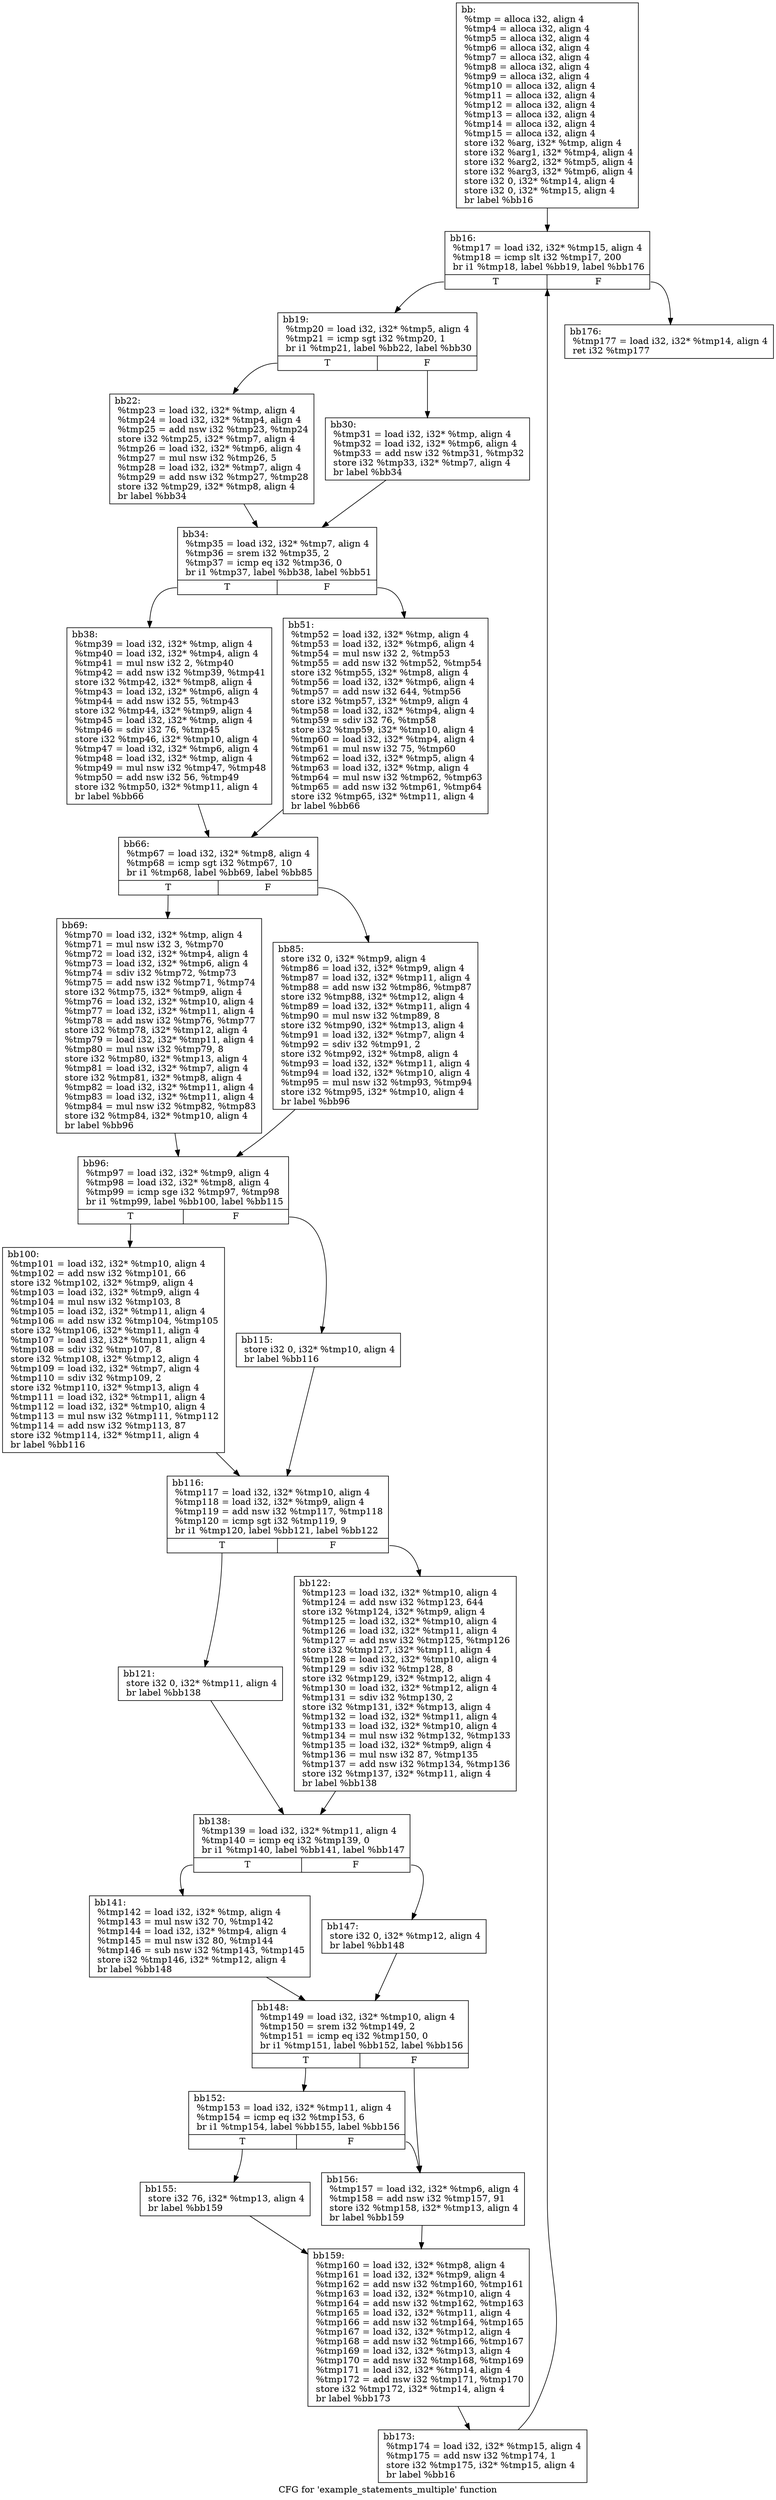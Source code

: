 digraph "CFG for 'example_statements_multiple' function" {
	label="CFG for 'example_statements_multiple' function";

	Node0x55fecf5c3e30 [shape=record,label="{bb:\l  %tmp = alloca i32, align 4\l  %tmp4 = alloca i32, align 4\l  %tmp5 = alloca i32, align 4\l  %tmp6 = alloca i32, align 4\l  %tmp7 = alloca i32, align 4\l  %tmp8 = alloca i32, align 4\l  %tmp9 = alloca i32, align 4\l  %tmp10 = alloca i32, align 4\l  %tmp11 = alloca i32, align 4\l  %tmp12 = alloca i32, align 4\l  %tmp13 = alloca i32, align 4\l  %tmp14 = alloca i32, align 4\l  %tmp15 = alloca i32, align 4\l  store i32 %arg, i32* %tmp, align 4\l  store i32 %arg1, i32* %tmp4, align 4\l  store i32 %arg2, i32* %tmp5, align 4\l  store i32 %arg3, i32* %tmp6, align 4\l  store i32 0, i32* %tmp14, align 4\l  store i32 0, i32* %tmp15, align 4\l  br label %bb16\l}"];
	Node0x55fecf5c3e30 -> Node0x55fecf5c4fb0;
	Node0x55fecf5c4fb0 [shape=record,label="{bb16:                                             \l  %tmp17 = load i32, i32* %tmp15, align 4\l  %tmp18 = icmp slt i32 %tmp17, 200\l  br i1 %tmp18, label %bb19, label %bb176\l|{<s0>T|<s1>F}}"];
	Node0x55fecf5c4fb0:s0 -> Node0x55fecf5c51c0;
	Node0x55fecf5c4fb0:s1 -> Node0x55fecf5c5290;
	Node0x55fecf5c51c0 [shape=record,label="{bb19:                                             \l  %tmp20 = load i32, i32* %tmp5, align 4\l  %tmp21 = icmp sgt i32 %tmp20, 1\l  br i1 %tmp21, label %bb22, label %bb30\l|{<s0>T|<s1>F}}"];
	Node0x55fecf5c51c0:s0 -> Node0x55fecf5c57c0;
	Node0x55fecf5c51c0:s1 -> Node0x55fecf5c5890;
	Node0x55fecf5c57c0 [shape=record,label="{bb22:                                             \l  %tmp23 = load i32, i32* %tmp, align 4\l  %tmp24 = load i32, i32* %tmp4, align 4\l  %tmp25 = add nsw i32 %tmp23, %tmp24\l  store i32 %tmp25, i32* %tmp7, align 4\l  %tmp26 = load i32, i32* %tmp6, align 4\l  %tmp27 = mul nsw i32 %tmp26, 5\l  %tmp28 = load i32, i32* %tmp7, align 4\l  %tmp29 = add nsw i32 %tmp27, %tmp28\l  store i32 %tmp29, i32* %tmp8, align 4\l  br label %bb34\l}"];
	Node0x55fecf5c57c0 -> Node0x55fecf5c5e70;
	Node0x55fecf5c5890 [shape=record,label="{bb30:                                             \l  %tmp31 = load i32, i32* %tmp, align 4\l  %tmp32 = load i32, i32* %tmp6, align 4\l  %tmp33 = add nsw i32 %tmp31, %tmp32\l  store i32 %tmp33, i32* %tmp7, align 4\l  br label %bb34\l}"];
	Node0x55fecf5c5890 -> Node0x55fecf5c5e70;
	Node0x55fecf5c5e70 [shape=record,label="{bb34:                                             \l  %tmp35 = load i32, i32* %tmp7, align 4\l  %tmp36 = srem i32 %tmp35, 2\l  %tmp37 = icmp eq i32 %tmp36, 0\l  br i1 %tmp37, label %bb38, label %bb51\l|{<s0>T|<s1>F}}"];
	Node0x55fecf5c5e70:s0 -> Node0x55fecf5c6320;
	Node0x55fecf5c5e70:s1 -> Node0x55fecf5c63f0;
	Node0x55fecf5c6320 [shape=record,label="{bb38:                                             \l  %tmp39 = load i32, i32* %tmp, align 4\l  %tmp40 = load i32, i32* %tmp4, align 4\l  %tmp41 = mul nsw i32 2, %tmp40\l  %tmp42 = add nsw i32 %tmp39, %tmp41\l  store i32 %tmp42, i32* %tmp8, align 4\l  %tmp43 = load i32, i32* %tmp6, align 4\l  %tmp44 = add nsw i32 55, %tmp43\l  store i32 %tmp44, i32* %tmp9, align 4\l  %tmp45 = load i32, i32* %tmp, align 4\l  %tmp46 = sdiv i32 76, %tmp45\l  store i32 %tmp46, i32* %tmp10, align 4\l  %tmp47 = load i32, i32* %tmp6, align 4\l  %tmp48 = load i32, i32* %tmp, align 4\l  %tmp49 = mul nsw i32 %tmp47, %tmp48\l  %tmp50 = add nsw i32 56, %tmp49\l  store i32 %tmp50, i32* %tmp11, align 4\l  br label %bb66\l}"];
	Node0x55fecf5c6320 -> Node0x55fecf5c7c10;
	Node0x55fecf5c63f0 [shape=record,label="{bb51:                                             \l  %tmp52 = load i32, i32* %tmp, align 4\l  %tmp53 = load i32, i32* %tmp6, align 4\l  %tmp54 = mul nsw i32 2, %tmp53\l  %tmp55 = add nsw i32 %tmp52, %tmp54\l  store i32 %tmp55, i32* %tmp8, align 4\l  %tmp56 = load i32, i32* %tmp6, align 4\l  %tmp57 = add nsw i32 644, %tmp56\l  store i32 %tmp57, i32* %tmp9, align 4\l  %tmp58 = load i32, i32* %tmp4, align 4\l  %tmp59 = sdiv i32 76, %tmp58\l  store i32 %tmp59, i32* %tmp10, align 4\l  %tmp60 = load i32, i32* %tmp4, align 4\l  %tmp61 = mul nsw i32 75, %tmp60\l  %tmp62 = load i32, i32* %tmp5, align 4\l  %tmp63 = load i32, i32* %tmp, align 4\l  %tmp64 = mul nsw i32 %tmp62, %tmp63\l  %tmp65 = add nsw i32 %tmp61, %tmp64\l  store i32 %tmp65, i32* %tmp11, align 4\l  br label %bb66\l}"];
	Node0x55fecf5c63f0 -> Node0x55fecf5c7c10;
	Node0x55fecf5c7c10 [shape=record,label="{bb66:                                             \l  %tmp67 = load i32, i32* %tmp8, align 4\l  %tmp68 = icmp sgt i32 %tmp67, 10\l  br i1 %tmp68, label %bb69, label %bb85\l|{<s0>T|<s1>F}}"];
	Node0x55fecf5c7c10:s0 -> Node0x55fecf5c87f0;
	Node0x55fecf5c7c10:s1 -> Node0x55fecf5c88c0;
	Node0x55fecf5c87f0 [shape=record,label="{bb69:                                             \l  %tmp70 = load i32, i32* %tmp, align 4\l  %tmp71 = mul nsw i32 3, %tmp70\l  %tmp72 = load i32, i32* %tmp4, align 4\l  %tmp73 = load i32, i32* %tmp6, align 4\l  %tmp74 = sdiv i32 %tmp72, %tmp73\l  %tmp75 = add nsw i32 %tmp71, %tmp74\l  store i32 %tmp75, i32* %tmp9, align 4\l  %tmp76 = load i32, i32* %tmp10, align 4\l  %tmp77 = load i32, i32* %tmp11, align 4\l  %tmp78 = add nsw i32 %tmp76, %tmp77\l  store i32 %tmp78, i32* %tmp12, align 4\l  %tmp79 = load i32, i32* %tmp11, align 4\l  %tmp80 = mul nsw i32 %tmp79, 8\l  store i32 %tmp80, i32* %tmp13, align 4\l  %tmp81 = load i32, i32* %tmp7, align 4\l  store i32 %tmp81, i32* %tmp8, align 4\l  %tmp82 = load i32, i32* %tmp11, align 4\l  %tmp83 = load i32, i32* %tmp11, align 4\l  %tmp84 = mul nsw i32 %tmp82, %tmp83\l  store i32 %tmp84, i32* %tmp10, align 4\l  br label %bb96\l}"];
	Node0x55fecf5c87f0 -> Node0x55fecf5c9480;
	Node0x55fecf5c88c0 [shape=record,label="{bb85:                                             \l  store i32 0, i32* %tmp9, align 4\l  %tmp86 = load i32, i32* %tmp9, align 4\l  %tmp87 = load i32, i32* %tmp11, align 4\l  %tmp88 = add nsw i32 %tmp86, %tmp87\l  store i32 %tmp88, i32* %tmp12, align 4\l  %tmp89 = load i32, i32* %tmp11, align 4\l  %tmp90 = mul nsw i32 %tmp89, 8\l  store i32 %tmp90, i32* %tmp13, align 4\l  %tmp91 = load i32, i32* %tmp7, align 4\l  %tmp92 = sdiv i32 %tmp91, 2\l  store i32 %tmp92, i32* %tmp8, align 4\l  %tmp93 = load i32, i32* %tmp11, align 4\l  %tmp94 = load i32, i32* %tmp10, align 4\l  %tmp95 = mul nsw i32 %tmp93, %tmp94\l  store i32 %tmp95, i32* %tmp10, align 4\l  br label %bb96\l}"];
	Node0x55fecf5c88c0 -> Node0x55fecf5c9480;
	Node0x55fecf5c9480 [shape=record,label="{bb96:                                             \l  %tmp97 = load i32, i32* %tmp9, align 4\l  %tmp98 = load i32, i32* %tmp8, align 4\l  %tmp99 = icmp sge i32 %tmp97, %tmp98\l  br i1 %tmp99, label %bb100, label %bb115\l|{<s0>T|<s1>F}}"];
	Node0x55fecf5c9480:s0 -> Node0x55fecf5c7500;
	Node0x55fecf5c9480:s1 -> Node0x55fecf5c75d0;
	Node0x55fecf5c7500 [shape=record,label="{bb100:                                            \l  %tmp101 = load i32, i32* %tmp10, align 4\l  %tmp102 = add nsw i32 %tmp101, 66\l  store i32 %tmp102, i32* %tmp9, align 4\l  %tmp103 = load i32, i32* %tmp9, align 4\l  %tmp104 = mul nsw i32 %tmp103, 8\l  %tmp105 = load i32, i32* %tmp11, align 4\l  %tmp106 = add nsw i32 %tmp104, %tmp105\l  store i32 %tmp106, i32* %tmp11, align 4\l  %tmp107 = load i32, i32* %tmp11, align 4\l  %tmp108 = sdiv i32 %tmp107, 8\l  store i32 %tmp108, i32* %tmp12, align 4\l  %tmp109 = load i32, i32* %tmp7, align 4\l  %tmp110 = sdiv i32 %tmp109, 2\l  store i32 %tmp110, i32* %tmp13, align 4\l  %tmp111 = load i32, i32* %tmp11, align 4\l  %tmp112 = load i32, i32* %tmp10, align 4\l  %tmp113 = mul nsw i32 %tmp111, %tmp112\l  %tmp114 = add nsw i32 %tmp113, 87\l  store i32 %tmp114, i32* %tmp11, align 4\l  br label %bb116\l}"];
	Node0x55fecf5c7500 -> Node0x55fecf5cb8c0;
	Node0x55fecf5c75d0 [shape=record,label="{bb115:                                            \l  store i32 0, i32* %tmp10, align 4\l  br label %bb116\l}"];
	Node0x55fecf5c75d0 -> Node0x55fecf5cb8c0;
	Node0x55fecf5cb8c0 [shape=record,label="{bb116:                                            \l  %tmp117 = load i32, i32* %tmp10, align 4\l  %tmp118 = load i32, i32* %tmp9, align 4\l  %tmp119 = add nsw i32 %tmp117, %tmp118\l  %tmp120 = icmp sgt i32 %tmp119, 9\l  br i1 %tmp120, label %bb121, label %bb122\l|{<s0>T|<s1>F}}"];
	Node0x55fecf5cb8c0:s0 -> Node0x55fecf5cbc60;
	Node0x55fecf5cb8c0:s1 -> Node0x55fecf5cbd30;
	Node0x55fecf5cbc60 [shape=record,label="{bb121:                                            \l  store i32 0, i32* %tmp11, align 4\l  br label %bb138\l}"];
	Node0x55fecf5cbc60 -> Node0x55fecf5cbf10;
	Node0x55fecf5cbd30 [shape=record,label="{bb122:                                            \l  %tmp123 = load i32, i32* %tmp10, align 4\l  %tmp124 = add nsw i32 %tmp123, 644\l  store i32 %tmp124, i32* %tmp9, align 4\l  %tmp125 = load i32, i32* %tmp10, align 4\l  %tmp126 = load i32, i32* %tmp11, align 4\l  %tmp127 = add nsw i32 %tmp125, %tmp126\l  store i32 %tmp127, i32* %tmp11, align 4\l  %tmp128 = load i32, i32* %tmp10, align 4\l  %tmp129 = sdiv i32 %tmp128, 8\l  store i32 %tmp129, i32* %tmp12, align 4\l  %tmp130 = load i32, i32* %tmp12, align 4\l  %tmp131 = sdiv i32 %tmp130, 2\l  store i32 %tmp131, i32* %tmp13, align 4\l  %tmp132 = load i32, i32* %tmp11, align 4\l  %tmp133 = load i32, i32* %tmp10, align 4\l  %tmp134 = mul nsw i32 %tmp132, %tmp133\l  %tmp135 = load i32, i32* %tmp9, align 4\l  %tmp136 = mul nsw i32 87, %tmp135\l  %tmp137 = add nsw i32 %tmp134, %tmp136\l  store i32 %tmp137, i32* %tmp11, align 4\l  br label %bb138\l}"];
	Node0x55fecf5cbd30 -> Node0x55fecf5cbf10;
	Node0x55fecf5cbf10 [shape=record,label="{bb138:                                            \l  %tmp139 = load i32, i32* %tmp11, align 4\l  %tmp140 = icmp eq i32 %tmp139, 0\l  br i1 %tmp140, label %bb141, label %bb147\l|{<s0>T|<s1>F}}"];
	Node0x55fecf5cbf10:s0 -> Node0x55fecf5ccb00;
	Node0x55fecf5cbf10:s1 -> Node0x55fecf5ccbd0;
	Node0x55fecf5ccb00 [shape=record,label="{bb141:                                            \l  %tmp142 = load i32, i32* %tmp, align 4\l  %tmp143 = mul nsw i32 70, %tmp142\l  %tmp144 = load i32, i32* %tmp4, align 4\l  %tmp145 = mul nsw i32 80, %tmp144\l  %tmp146 = sub nsw i32 %tmp143, %tmp145\l  store i32 %tmp146, i32* %tmp12, align 4\l  br label %bb148\l}"];
	Node0x55fecf5ccb00 -> Node0x55fecf5cd060;
	Node0x55fecf5ccbd0 [shape=record,label="{bb147:                                            \l  store i32 0, i32* %tmp12, align 4\l  br label %bb148\l}"];
	Node0x55fecf5ccbd0 -> Node0x55fecf5cd060;
	Node0x55fecf5cd060 [shape=record,label="{bb148:                                            \l  %tmp149 = load i32, i32* %tmp10, align 4\l  %tmp150 = srem i32 %tmp149, 2\l  %tmp151 = icmp eq i32 %tmp150, 0\l  br i1 %tmp151, label %bb152, label %bb156\l|{<s0>T|<s1>F}}"];
	Node0x55fecf5cd060:s0 -> Node0x55fecf5cd350;
	Node0x55fecf5cd060:s1 -> Node0x55fecf5cd420;
	Node0x55fecf5cd350 [shape=record,label="{bb152:                                            \l  %tmp153 = load i32, i32* %tmp11, align 4\l  %tmp154 = icmp eq i32 %tmp153, 6\l  br i1 %tmp154, label %bb155, label %bb156\l|{<s0>T|<s1>F}}"];
	Node0x55fecf5cd350:s0 -> Node0x55fecf5cd660;
	Node0x55fecf5cd350:s1 -> Node0x55fecf5cd420;
	Node0x55fecf5cd660 [shape=record,label="{bb155:                                            \l  store i32 76, i32* %tmp13, align 4\l  br label %bb159\l}"];
	Node0x55fecf5cd660 -> Node0x55fecf5cd840;
	Node0x55fecf5cd420 [shape=record,label="{bb156:                                            \l  %tmp157 = load i32, i32* %tmp6, align 4\l  %tmp158 = add nsw i32 %tmp157, 91\l  store i32 %tmp158, i32* %tmp13, align 4\l  br label %bb159\l}"];
	Node0x55fecf5cd420 -> Node0x55fecf5cd840;
	Node0x55fecf5cd840 [shape=record,label="{bb159:                                            \l  %tmp160 = load i32, i32* %tmp8, align 4\l  %tmp161 = load i32, i32* %tmp9, align 4\l  %tmp162 = add nsw i32 %tmp160, %tmp161\l  %tmp163 = load i32, i32* %tmp10, align 4\l  %tmp164 = add nsw i32 %tmp162, %tmp163\l  %tmp165 = load i32, i32* %tmp11, align 4\l  %tmp166 = add nsw i32 %tmp164, %tmp165\l  %tmp167 = load i32, i32* %tmp12, align 4\l  %tmp168 = add nsw i32 %tmp166, %tmp167\l  %tmp169 = load i32, i32* %tmp13, align 4\l  %tmp170 = add nsw i32 %tmp168, %tmp169\l  %tmp171 = load i32, i32* %tmp14, align 4\l  %tmp172 = add nsw i32 %tmp171, %tmp170\l  store i32 %tmp172, i32* %tmp14, align 4\l  br label %bb173\l}"];
	Node0x55fecf5cd840 -> Node0x55fecf5ce1d0;
	Node0x55fecf5ce1d0 [shape=record,label="{bb173:                                            \l  %tmp174 = load i32, i32* %tmp15, align 4\l  %tmp175 = add nsw i32 %tmp174, 1\l  store i32 %tmp175, i32* %tmp15, align 4\l  br label %bb16\l}"];
	Node0x55fecf5ce1d0 -> Node0x55fecf5c4fb0;
	Node0x55fecf5c5290 [shape=record,label="{bb176:                                            \l  %tmp177 = load i32, i32* %tmp14, align 4\l  ret i32 %tmp177\l}"];
}

